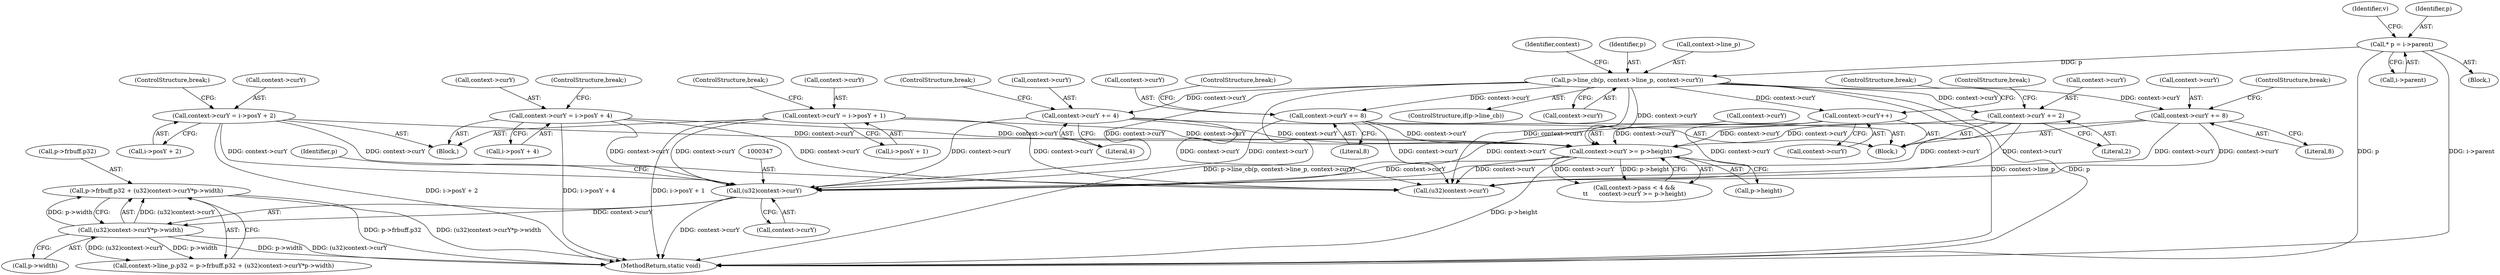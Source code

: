 digraph "0_ngiflib_37d939a6f511d16d4c95678025c235fe62e6417a@pointer" {
"1000339" [label="(Call,p->frbuff.p32 + (u32)context->curY*p->width)"];
"1000345" [label="(Call,(u32)context->curY*p->width)"];
"1000346" [label="(Call,(u32)context->curY)"];
"1000215" [label="(Call,context->curY += 4)"];
"1000174" [label="(Call,p->line_cb(p, context->line_p, context->curY))"];
"1000113" [label="(Call,* p = i->parent)"];
"1000267" [label="(Call,context->curY = i->posY + 2)"];
"1000241" [label="(Call,context->curY >= p->height)"];
"1000256" [label="(Call,context->curY = i->posY + 4)"];
"1000195" [label="(Call,context->curY++)"];
"1000278" [label="(Call,context->curY = i->posY + 1)"];
"1000201" [label="(Call,context->curY += 8)"];
"1000222" [label="(Call,context->curY += 2)"];
"1000208" [label="(Call,context->curY += 8)"];
"1000351" [label="(Call,p->width)"];
"1000227" [label="(ControlStructure,break;)"];
"1000265" [label="(ControlStructure,break;)"];
"1000308" [label="(Call,(u32)context->curY)"];
"1000176" [label="(Call,context->line_p)"];
"1000121" [label="(Identifier,v)"];
"1000201" [label="(Call,context->curY += 8)"];
"1000339" [label="(Call,p->frbuff.p32 + (u32)context->curY*p->width)"];
"1000193" [label="(Block,)"];
"1000202" [label="(Call,context->curY)"];
"1000268" [label="(Call,context->curY)"];
"1000219" [label="(Literal,4)"];
"1000287" [label="(ControlStructure,break;)"];
"1000213" [label="(ControlStructure,break;)"];
"1000184" [label="(Identifier,context)"];
"1000208" [label="(Call,context->curY += 8)"];
"1000340" [label="(Call,p->frbuff.p32)"];
"1000241" [label="(Call,context->curY >= p->height)"];
"1000254" [label="(Block,)"];
"1000276" [label="(ControlStructure,break;)"];
"1000175" [label="(Identifier,p)"];
"1000195" [label="(Call,context->curY++)"];
"1000392" [label="(MethodReturn,static void)"];
"1000212" [label="(Literal,8)"];
"1000282" [label="(Call,i->posY + 1)"];
"1000223" [label="(Call,context->curY)"];
"1000216" [label="(Call,context->curY)"];
"1000114" [label="(Identifier,p)"];
"1000242" [label="(Call,context->curY)"];
"1000257" [label="(Call,context->curY)"];
"1000170" [label="(ControlStructure,if(p->line_cb))"];
"1000245" [label="(Call,p->height)"];
"1000115" [label="(Call,i->parent)"];
"1000260" [label="(Call,i->posY + 4)"];
"1000278" [label="(Call,context->curY = i->posY + 1)"];
"1000267" [label="(Call,context->curY = i->posY + 2)"];
"1000345" [label="(Call,(u32)context->curY*p->width)"];
"1000222" [label="(Call,context->curY += 2)"];
"1000352" [label="(Identifier,p)"];
"1000220" [label="(ControlStructure,break;)"];
"1000179" [label="(Call,context->curY)"];
"1000333" [label="(Call,context->line_p.p32 = p->frbuff.p32 + (u32)context->curY*p->width)"];
"1000256" [label="(Call,context->curY = i->posY + 4)"];
"1000271" [label="(Call,i->posY + 2)"];
"1000199" [label="(ControlStructure,break;)"];
"1000113" [label="(Call,* p = i->parent)"];
"1000111" [label="(Block,)"];
"1000279" [label="(Call,context->curY)"];
"1000346" [label="(Call,(u32)context->curY)"];
"1000226" [label="(Literal,2)"];
"1000209" [label="(Call,context->curY)"];
"1000206" [label="(ControlStructure,break;)"];
"1000348" [label="(Call,context->curY)"];
"1000215" [label="(Call,context->curY += 4)"];
"1000205" [label="(Literal,8)"];
"1000235" [label="(Call,context->pass < 4 &&\n\t\t      context->curY >= p->height)"];
"1000196" [label="(Call,context->curY)"];
"1000174" [label="(Call,p->line_cb(p, context->line_p, context->curY))"];
"1000339" -> "1000333"  [label="AST: "];
"1000339" -> "1000345"  [label="CFG: "];
"1000340" -> "1000339"  [label="AST: "];
"1000345" -> "1000339"  [label="AST: "];
"1000333" -> "1000339"  [label="CFG: "];
"1000339" -> "1000392"  [label="DDG: p->frbuff.p32"];
"1000339" -> "1000392"  [label="DDG: (u32)context->curY*p->width"];
"1000345" -> "1000339"  [label="DDG: (u32)context->curY"];
"1000345" -> "1000339"  [label="DDG: p->width"];
"1000345" -> "1000351"  [label="CFG: "];
"1000346" -> "1000345"  [label="AST: "];
"1000351" -> "1000345"  [label="AST: "];
"1000345" -> "1000392"  [label="DDG: p->width"];
"1000345" -> "1000392"  [label="DDG: (u32)context->curY"];
"1000345" -> "1000333"  [label="DDG: (u32)context->curY"];
"1000345" -> "1000333"  [label="DDG: p->width"];
"1000346" -> "1000345"  [label="DDG: context->curY"];
"1000346" -> "1000348"  [label="CFG: "];
"1000347" -> "1000346"  [label="AST: "];
"1000348" -> "1000346"  [label="AST: "];
"1000352" -> "1000346"  [label="CFG: "];
"1000346" -> "1000392"  [label="DDG: context->curY"];
"1000215" -> "1000346"  [label="DDG: context->curY"];
"1000174" -> "1000346"  [label="DDG: context->curY"];
"1000267" -> "1000346"  [label="DDG: context->curY"];
"1000241" -> "1000346"  [label="DDG: context->curY"];
"1000256" -> "1000346"  [label="DDG: context->curY"];
"1000195" -> "1000346"  [label="DDG: context->curY"];
"1000278" -> "1000346"  [label="DDG: context->curY"];
"1000201" -> "1000346"  [label="DDG: context->curY"];
"1000222" -> "1000346"  [label="DDG: context->curY"];
"1000208" -> "1000346"  [label="DDG: context->curY"];
"1000215" -> "1000193"  [label="AST: "];
"1000215" -> "1000219"  [label="CFG: "];
"1000216" -> "1000215"  [label="AST: "];
"1000219" -> "1000215"  [label="AST: "];
"1000220" -> "1000215"  [label="CFG: "];
"1000174" -> "1000215"  [label="DDG: context->curY"];
"1000215" -> "1000241"  [label="DDG: context->curY"];
"1000215" -> "1000308"  [label="DDG: context->curY"];
"1000174" -> "1000170"  [label="AST: "];
"1000174" -> "1000179"  [label="CFG: "];
"1000175" -> "1000174"  [label="AST: "];
"1000176" -> "1000174"  [label="AST: "];
"1000179" -> "1000174"  [label="AST: "];
"1000184" -> "1000174"  [label="CFG: "];
"1000174" -> "1000392"  [label="DDG: context->line_p"];
"1000174" -> "1000392"  [label="DDG: p->line_cb(p, context->line_p, context->curY)"];
"1000174" -> "1000392"  [label="DDG: p"];
"1000113" -> "1000174"  [label="DDG: p"];
"1000174" -> "1000195"  [label="DDG: context->curY"];
"1000174" -> "1000201"  [label="DDG: context->curY"];
"1000174" -> "1000208"  [label="DDG: context->curY"];
"1000174" -> "1000222"  [label="DDG: context->curY"];
"1000174" -> "1000241"  [label="DDG: context->curY"];
"1000174" -> "1000308"  [label="DDG: context->curY"];
"1000113" -> "1000111"  [label="AST: "];
"1000113" -> "1000115"  [label="CFG: "];
"1000114" -> "1000113"  [label="AST: "];
"1000115" -> "1000113"  [label="AST: "];
"1000121" -> "1000113"  [label="CFG: "];
"1000113" -> "1000392"  [label="DDG: p"];
"1000113" -> "1000392"  [label="DDG: i->parent"];
"1000267" -> "1000254"  [label="AST: "];
"1000267" -> "1000271"  [label="CFG: "];
"1000268" -> "1000267"  [label="AST: "];
"1000271" -> "1000267"  [label="AST: "];
"1000276" -> "1000267"  [label="CFG: "];
"1000267" -> "1000392"  [label="DDG: i->posY + 2"];
"1000267" -> "1000241"  [label="DDG: context->curY"];
"1000267" -> "1000308"  [label="DDG: context->curY"];
"1000241" -> "1000235"  [label="AST: "];
"1000241" -> "1000245"  [label="CFG: "];
"1000242" -> "1000241"  [label="AST: "];
"1000245" -> "1000241"  [label="AST: "];
"1000235" -> "1000241"  [label="CFG: "];
"1000241" -> "1000392"  [label="DDG: p->height"];
"1000241" -> "1000235"  [label="DDG: context->curY"];
"1000241" -> "1000235"  [label="DDG: p->height"];
"1000256" -> "1000241"  [label="DDG: context->curY"];
"1000195" -> "1000241"  [label="DDG: context->curY"];
"1000278" -> "1000241"  [label="DDG: context->curY"];
"1000201" -> "1000241"  [label="DDG: context->curY"];
"1000222" -> "1000241"  [label="DDG: context->curY"];
"1000208" -> "1000241"  [label="DDG: context->curY"];
"1000241" -> "1000308"  [label="DDG: context->curY"];
"1000256" -> "1000254"  [label="AST: "];
"1000256" -> "1000260"  [label="CFG: "];
"1000257" -> "1000256"  [label="AST: "];
"1000260" -> "1000256"  [label="AST: "];
"1000265" -> "1000256"  [label="CFG: "];
"1000256" -> "1000392"  [label="DDG: i->posY + 4"];
"1000256" -> "1000308"  [label="DDG: context->curY"];
"1000195" -> "1000193"  [label="AST: "];
"1000195" -> "1000196"  [label="CFG: "];
"1000196" -> "1000195"  [label="AST: "];
"1000199" -> "1000195"  [label="CFG: "];
"1000195" -> "1000308"  [label="DDG: context->curY"];
"1000278" -> "1000254"  [label="AST: "];
"1000278" -> "1000282"  [label="CFG: "];
"1000279" -> "1000278"  [label="AST: "];
"1000282" -> "1000278"  [label="AST: "];
"1000287" -> "1000278"  [label="CFG: "];
"1000278" -> "1000392"  [label="DDG: i->posY + 1"];
"1000278" -> "1000308"  [label="DDG: context->curY"];
"1000201" -> "1000193"  [label="AST: "];
"1000201" -> "1000205"  [label="CFG: "];
"1000202" -> "1000201"  [label="AST: "];
"1000205" -> "1000201"  [label="AST: "];
"1000206" -> "1000201"  [label="CFG: "];
"1000201" -> "1000308"  [label="DDG: context->curY"];
"1000222" -> "1000193"  [label="AST: "];
"1000222" -> "1000226"  [label="CFG: "];
"1000223" -> "1000222"  [label="AST: "];
"1000226" -> "1000222"  [label="AST: "];
"1000227" -> "1000222"  [label="CFG: "];
"1000222" -> "1000308"  [label="DDG: context->curY"];
"1000208" -> "1000193"  [label="AST: "];
"1000208" -> "1000212"  [label="CFG: "];
"1000209" -> "1000208"  [label="AST: "];
"1000212" -> "1000208"  [label="AST: "];
"1000213" -> "1000208"  [label="CFG: "];
"1000208" -> "1000308"  [label="DDG: context->curY"];
}
